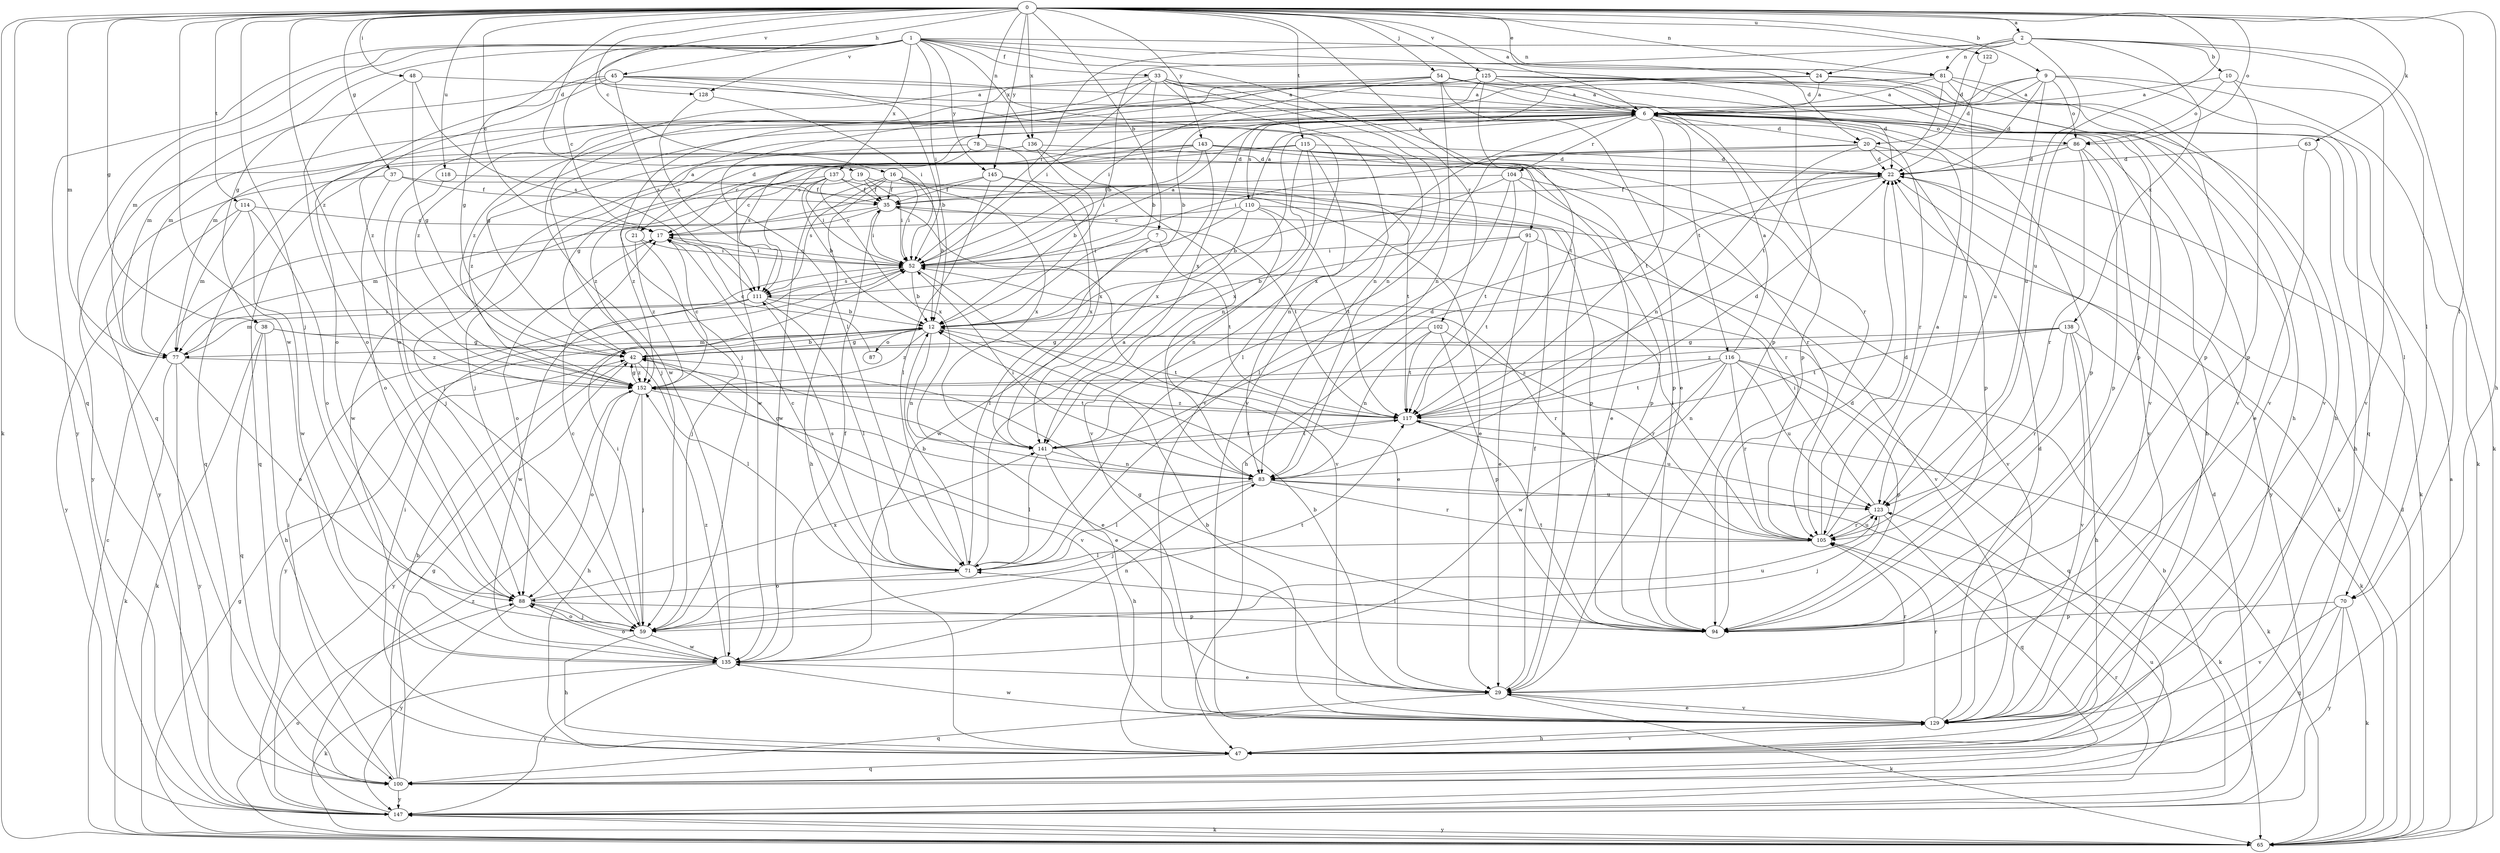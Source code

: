 strict digraph  {
0;
1;
2;
6;
7;
9;
10;
12;
16;
17;
19;
20;
21;
22;
24;
29;
33;
35;
37;
38;
42;
45;
47;
48;
52;
54;
59;
63;
65;
70;
71;
77;
78;
81;
83;
86;
87;
88;
91;
94;
100;
102;
104;
105;
110;
111;
114;
115;
116;
117;
118;
122;
123;
125;
128;
129;
135;
136;
137;
138;
141;
143;
145;
147;
152;
0 -> 2  [label=a];
0 -> 6  [label=a];
0 -> 7  [label=b];
0 -> 9  [label=b];
0 -> 16  [label=c];
0 -> 17  [label=c];
0 -> 19  [label=d];
0 -> 24  [label=e];
0 -> 37  [label=g];
0 -> 38  [label=g];
0 -> 45  [label=h];
0 -> 47  [label=h];
0 -> 48  [label=i];
0 -> 54  [label=j];
0 -> 59  [label=j];
0 -> 63  [label=k];
0 -> 65  [label=k];
0 -> 70  [label=l];
0 -> 77  [label=m];
0 -> 78  [label=n];
0 -> 81  [label=n];
0 -> 86  [label=o];
0 -> 91  [label=p];
0 -> 100  [label=q];
0 -> 114  [label=t];
0 -> 115  [label=t];
0 -> 118  [label=u];
0 -> 122  [label=u];
0 -> 123  [label=u];
0 -> 125  [label=v];
0 -> 128  [label=v];
0 -> 135  [label=w];
0 -> 136  [label=x];
0 -> 143  [label=y];
0 -> 145  [label=y];
0 -> 152  [label=z];
1 -> 17  [label=c];
1 -> 20  [label=d];
1 -> 33  [label=f];
1 -> 38  [label=g];
1 -> 42  [label=g];
1 -> 52  [label=i];
1 -> 77  [label=m];
1 -> 81  [label=n];
1 -> 94  [label=p];
1 -> 100  [label=q];
1 -> 102  [label=r];
1 -> 128  [label=v];
1 -> 136  [label=x];
1 -> 137  [label=x];
1 -> 145  [label=y];
1 -> 147  [label=y];
2 -> 10  [label=b];
2 -> 12  [label=b];
2 -> 20  [label=d];
2 -> 24  [label=e];
2 -> 52  [label=i];
2 -> 65  [label=k];
2 -> 70  [label=l];
2 -> 81  [label=n];
2 -> 123  [label=u];
2 -> 138  [label=x];
6 -> 20  [label=d];
6 -> 21  [label=d];
6 -> 47  [label=h];
6 -> 59  [label=j];
6 -> 70  [label=l];
6 -> 86  [label=o];
6 -> 94  [label=p];
6 -> 104  [label=r];
6 -> 105  [label=r];
6 -> 110  [label=s];
6 -> 116  [label=t];
6 -> 117  [label=t];
6 -> 141  [label=x];
7 -> 52  [label=i];
7 -> 71  [label=l];
7 -> 117  [label=t];
9 -> 6  [label=a];
9 -> 22  [label=d];
9 -> 59  [label=j];
9 -> 65  [label=k];
9 -> 86  [label=o];
9 -> 100  [label=q];
9 -> 123  [label=u];
9 -> 152  [label=z];
10 -> 6  [label=a];
10 -> 86  [label=o];
10 -> 94  [label=p];
10 -> 129  [label=v];
12 -> 42  [label=g];
12 -> 77  [label=m];
12 -> 83  [label=n];
12 -> 87  [label=o];
12 -> 117  [label=t];
12 -> 147  [label=y];
12 -> 152  [label=z];
16 -> 12  [label=b];
16 -> 35  [label=f];
16 -> 47  [label=h];
16 -> 52  [label=i];
16 -> 111  [label=s];
16 -> 117  [label=t];
16 -> 135  [label=w];
16 -> 141  [label=x];
17 -> 52  [label=i];
17 -> 88  [label=o];
19 -> 29  [label=e];
19 -> 35  [label=f];
19 -> 52  [label=i];
19 -> 152  [label=z];
20 -> 22  [label=d];
20 -> 65  [label=k];
20 -> 71  [label=l];
20 -> 83  [label=n];
20 -> 94  [label=p];
20 -> 135  [label=w];
21 -> 6  [label=a];
21 -> 52  [label=i];
21 -> 59  [label=j];
21 -> 152  [label=z];
22 -> 35  [label=f];
22 -> 47  [label=h];
22 -> 147  [label=y];
24 -> 6  [label=a];
24 -> 12  [label=b];
24 -> 47  [label=h];
24 -> 88  [label=o];
24 -> 129  [label=v];
29 -> 12  [label=b];
29 -> 35  [label=f];
29 -> 65  [label=k];
29 -> 100  [label=q];
29 -> 105  [label=r];
29 -> 129  [label=v];
33 -> 6  [label=a];
33 -> 12  [label=b];
33 -> 22  [label=d];
33 -> 52  [label=i];
33 -> 71  [label=l];
33 -> 83  [label=n];
33 -> 105  [label=r];
33 -> 129  [label=v];
33 -> 135  [label=w];
35 -> 17  [label=c];
35 -> 52  [label=i];
35 -> 77  [label=m];
35 -> 117  [label=t];
35 -> 129  [label=v];
37 -> 35  [label=f];
37 -> 88  [label=o];
37 -> 94  [label=p];
37 -> 147  [label=y];
38 -> 42  [label=g];
38 -> 47  [label=h];
38 -> 65  [label=k];
38 -> 100  [label=q];
38 -> 152  [label=z];
42 -> 12  [label=b];
42 -> 71  [label=l];
42 -> 129  [label=v];
42 -> 147  [label=y];
42 -> 152  [label=z];
45 -> 6  [label=a];
45 -> 12  [label=b];
45 -> 77  [label=m];
45 -> 83  [label=n];
45 -> 88  [label=o];
45 -> 111  [label=s];
45 -> 129  [label=v];
45 -> 152  [label=z];
47 -> 52  [label=i];
47 -> 100  [label=q];
47 -> 129  [label=v];
48 -> 6  [label=a];
48 -> 42  [label=g];
48 -> 88  [label=o];
48 -> 111  [label=s];
52 -> 6  [label=a];
52 -> 12  [label=b];
52 -> 17  [label=c];
52 -> 29  [label=e];
52 -> 111  [label=s];
54 -> 6  [label=a];
54 -> 29  [label=e];
54 -> 42  [label=g];
54 -> 52  [label=i];
54 -> 77  [label=m];
54 -> 83  [label=n];
54 -> 94  [label=p];
54 -> 129  [label=v];
59 -> 17  [label=c];
59 -> 47  [label=h];
59 -> 52  [label=i];
59 -> 88  [label=o];
59 -> 117  [label=t];
59 -> 123  [label=u];
59 -> 135  [label=w];
63 -> 22  [label=d];
63 -> 29  [label=e];
63 -> 47  [label=h];
65 -> 6  [label=a];
65 -> 17  [label=c];
65 -> 22  [label=d];
65 -> 42  [label=g];
65 -> 88  [label=o];
65 -> 147  [label=y];
70 -> 65  [label=k];
70 -> 94  [label=p];
70 -> 100  [label=q];
70 -> 129  [label=v];
70 -> 147  [label=y];
71 -> 6  [label=a];
71 -> 12  [label=b];
71 -> 17  [label=c];
71 -> 88  [label=o];
71 -> 111  [label=s];
77 -> 29  [label=e];
77 -> 52  [label=i];
77 -> 65  [label=k];
77 -> 88  [label=o];
77 -> 147  [label=y];
78 -> 22  [label=d];
78 -> 111  [label=s];
78 -> 141  [label=x];
78 -> 152  [label=z];
81 -> 6  [label=a];
81 -> 94  [label=p];
81 -> 117  [label=t];
81 -> 123  [label=u];
81 -> 129  [label=v];
81 -> 141  [label=x];
83 -> 42  [label=g];
83 -> 52  [label=i];
83 -> 59  [label=j];
83 -> 65  [label=k];
83 -> 71  [label=l];
83 -> 105  [label=r];
83 -> 123  [label=u];
86 -> 22  [label=d];
86 -> 52  [label=i];
86 -> 94  [label=p];
86 -> 105  [label=r];
86 -> 129  [label=v];
87 -> 17  [label=c];
88 -> 59  [label=j];
88 -> 94  [label=p];
88 -> 141  [label=x];
88 -> 147  [label=y];
91 -> 12  [label=b];
91 -> 29  [label=e];
91 -> 52  [label=i];
91 -> 117  [label=t];
91 -> 129  [label=v];
94 -> 22  [label=d];
94 -> 42  [label=g];
94 -> 71  [label=l];
94 -> 117  [label=t];
100 -> 12  [label=b];
100 -> 42  [label=g];
100 -> 52  [label=i];
100 -> 147  [label=y];
102 -> 42  [label=g];
102 -> 83  [label=n];
102 -> 94  [label=p];
102 -> 105  [label=r];
102 -> 117  [label=t];
104 -> 12  [label=b];
104 -> 35  [label=f];
104 -> 65  [label=k];
104 -> 71  [label=l];
104 -> 105  [label=r];
104 -> 117  [label=t];
105 -> 6  [label=a];
105 -> 22  [label=d];
105 -> 52  [label=i];
105 -> 71  [label=l];
105 -> 123  [label=u];
110 -> 6  [label=a];
110 -> 17  [label=c];
110 -> 83  [label=n];
110 -> 111  [label=s];
110 -> 117  [label=t];
110 -> 129  [label=v];
110 -> 135  [label=w];
111 -> 12  [label=b];
111 -> 71  [label=l];
111 -> 77  [label=m];
111 -> 105  [label=r];
111 -> 135  [label=w];
114 -> 17  [label=c];
114 -> 77  [label=m];
114 -> 88  [label=o];
114 -> 135  [label=w];
114 -> 147  [label=y];
115 -> 22  [label=d];
115 -> 42  [label=g];
115 -> 59  [label=j];
115 -> 83  [label=n];
115 -> 129  [label=v];
115 -> 141  [label=x];
116 -> 6  [label=a];
116 -> 83  [label=n];
116 -> 94  [label=p];
116 -> 100  [label=q];
116 -> 105  [label=r];
116 -> 117  [label=t];
116 -> 123  [label=u];
116 -> 135  [label=w];
116 -> 152  [label=z];
117 -> 22  [label=d];
117 -> 65  [label=k];
117 -> 123  [label=u];
117 -> 141  [label=x];
117 -> 152  [label=z];
118 -> 35  [label=f];
118 -> 59  [label=j];
122 -> 22  [label=d];
123 -> 52  [label=i];
123 -> 59  [label=j];
123 -> 100  [label=q];
123 -> 105  [label=r];
125 -> 6  [label=a];
125 -> 47  [label=h];
125 -> 77  [label=m];
125 -> 94  [label=p];
125 -> 111  [label=s];
125 -> 117  [label=t];
125 -> 129  [label=v];
125 -> 152  [label=z];
128 -> 52  [label=i];
128 -> 111  [label=s];
129 -> 12  [label=b];
129 -> 22  [label=d];
129 -> 29  [label=e];
129 -> 47  [label=h];
129 -> 105  [label=r];
129 -> 135  [label=w];
135 -> 29  [label=e];
135 -> 35  [label=f];
135 -> 65  [label=k];
135 -> 83  [label=n];
135 -> 88  [label=o];
135 -> 147  [label=y];
135 -> 152  [label=z];
136 -> 12  [label=b];
136 -> 22  [label=d];
136 -> 83  [label=n];
136 -> 100  [label=q];
136 -> 147  [label=y];
137 -> 12  [label=b];
137 -> 17  [label=c];
137 -> 29  [label=e];
137 -> 35  [label=f];
137 -> 52  [label=i];
137 -> 135  [label=w];
137 -> 141  [label=x];
138 -> 42  [label=g];
138 -> 47  [label=h];
138 -> 65  [label=k];
138 -> 105  [label=r];
138 -> 117  [label=t];
138 -> 129  [label=v];
138 -> 152  [label=z];
141 -> 22  [label=d];
141 -> 47  [label=h];
141 -> 71  [label=l];
141 -> 83  [label=n];
141 -> 117  [label=t];
143 -> 17  [label=c];
143 -> 22  [label=d];
143 -> 29  [label=e];
143 -> 52  [label=i];
143 -> 59  [label=j];
143 -> 94  [label=p];
143 -> 100  [label=q];
143 -> 105  [label=r];
143 -> 141  [label=x];
145 -> 35  [label=f];
145 -> 71  [label=l];
145 -> 94  [label=p];
145 -> 141  [label=x];
145 -> 152  [label=z];
147 -> 12  [label=b];
147 -> 22  [label=d];
147 -> 65  [label=k];
147 -> 105  [label=r];
147 -> 123  [label=u];
147 -> 152  [label=z];
152 -> 17  [label=c];
152 -> 29  [label=e];
152 -> 42  [label=g];
152 -> 47  [label=h];
152 -> 59  [label=j];
152 -> 88  [label=o];
152 -> 117  [label=t];
}

